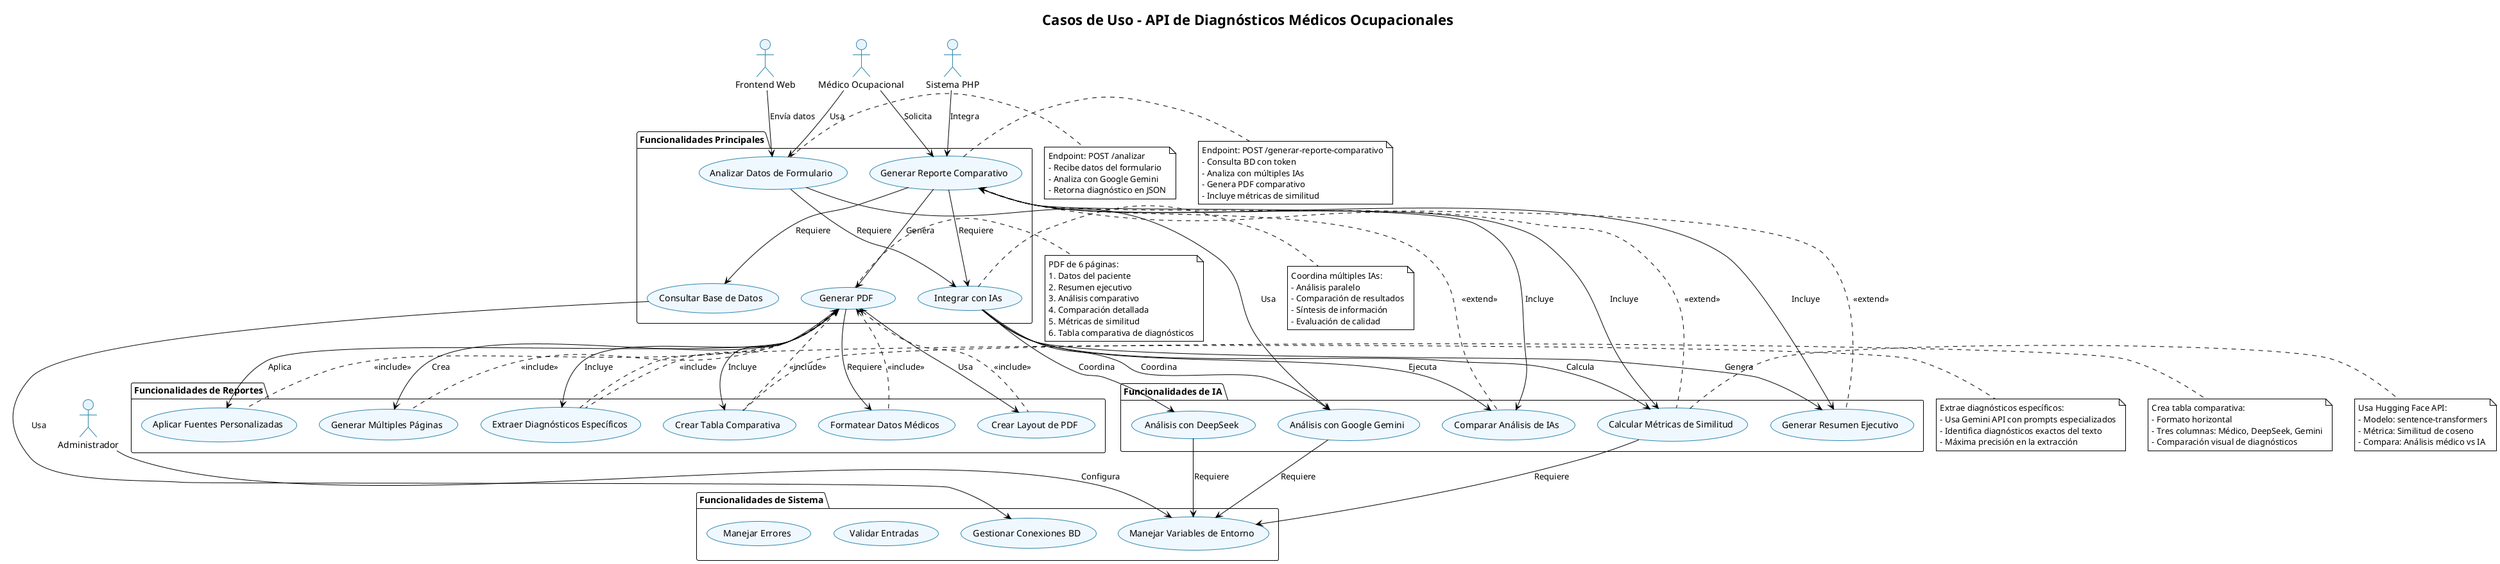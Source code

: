 @startuml Casos de Uso del Sistema
!theme plain
skinparam backgroundColor #FFFFFF
skinparam actorBackgroundColor #E8F4FD
skinparam actorBorderColor #2E86AB
skinparam usecaseBackgroundColor #F0F8FF
skinparam usecaseBorderColor #2E86AB

title Casos de Uso - API de Diagnósticos Médicos Ocupacionales

actor "Médico Ocupacional" as medico
actor "Sistema PHP" as sistema_php
actor "Frontend Web" as frontend
actor "Administrador" as admin

package "Funcionalidades Principales" {
    usecase "Analizar Datos de Formulario" as UC1
    usecase "Generar Reporte Comparativo" as UC2
    usecase "Consultar Base de Datos" as UC3
    usecase "Integrar con IAs" as UC4
    usecase "Generar PDF" as UC5
}

package "Funcionalidades de IA" {
    usecase "Análisis con Google Gemini" as UC6
    usecase "Análisis con DeepSeek" as UC7
    usecase "Generar Resumen Ejecutivo" as UC8
    usecase "Comparar Análisis de IAs" as UC9
    usecase "Calcular Métricas de Similitud" as UC10
}

package "Funcionalidades de Reportes" {
    usecase "Formatear Datos Médicos" as UC11
    usecase "Crear Layout de PDF" as UC12
    usecase "Aplicar Fuentes Personalizadas" as UC13
    usecase "Generar Múltiples Páginas" as UC14
    usecase "Extraer Diagnósticos Específicos" as UC19
    usecase "Crear Tabla Comparativa" as UC20
}

package "Funcionalidades de Sistema" {
    usecase "Gestionar Conexiones BD" as UC15
    usecase "Manejar Variables de Entorno" as UC16
    usecase "Validar Entradas" as UC17
    usecase "Manejar Errores" as UC18
}

' Relaciones principales
medico --> UC1 : Usa
medico --> UC2 : Solicita
sistema_php --> UC2 : Integra
frontend --> UC1 : Envía datos
admin --> UC16 : Configura

' Relaciones de dependencia
UC1 --> UC4 : Requiere
UC1 --> UC6 : Usa
UC2 --> UC3 : Requiere
UC2 --> UC4 : Requiere
UC2 --> UC5 : Genera
UC2 --> UC8 : Incluye
UC2 --> UC9 : Incluye
UC2 --> UC10 : Incluye

UC4 --> UC6 : Coordina
UC4 --> UC7 : Coordina
UC4 --> UC8 : Genera
UC4 --> UC9 : Ejecuta
UC4 --> UC10 : Calcula

UC5 --> UC11 : Requiere
UC5 --> UC12 : Usa
UC5 --> UC13 : Aplica
UC5 --> UC14 : Crea
UC5 --> UC19 : Incluye
UC5 --> UC20 : Incluye

UC3 --> UC15 : Usa
UC6 --> UC16 : Requiere
UC7 --> UC16 : Requiere
UC10 --> UC16 : Requiere

' Casos de uso extendidos
UC2 <.. UC8 : <<extend>>
UC2 <.. UC9 : <<extend>>
UC2 <.. UC10 : <<extend>>

UC5 <.. UC11 : <<include>>
UC5 <.. UC12 : <<include>>
UC5 <.. UC13 : <<include>>
UC5 <.. UC14 : <<include>>
UC5 <.. UC19 : <<include>>
UC5 <.. UC20 : <<include>>

' Notas explicativas
note right of UC1
Endpoint: POST /analizar
- Recibe datos del formulario
- Analiza con Google Gemini
- Retorna diagnóstico en JSON
end note

note right of UC2
Endpoint: POST /generar-reporte-comparativo
- Consulta BD con token
- Analiza con múltiples IAs
- Genera PDF comparativo
- Incluye métricas de similitud
end note

note right of UC4
Coordina múltiples IAs:
- Análisis paralelo
- Comparación de resultados
- Síntesis de información
- Evaluación de calidad
end note

note right of UC5
PDF de 6 páginas:
1. Datos del paciente
2. Resumen ejecutivo
3. Análisis comparativo
4. Comparación detallada
5. Métricas de similitud
6. Tabla comparativa de diagnósticos
end note

note right of UC10
Usa Hugging Face API:
- Modelo: sentence-transformers
- Métrica: Similitud de coseno
- Compara: Análisis médico vs IA
end note

note right of UC19
Extrae diagnósticos específicos:
- Usa Gemini API con prompts especializados
- Identifica diagnósticos exactos del texto
- Máxima precisión en la extracción
end note

note right of UC20
Crea tabla comparativa:
- Formato horizontal
- Tres columnas: Médico, DeepSeek, Gemini
- Comparación visual de diagnósticos
end note

@enduml

